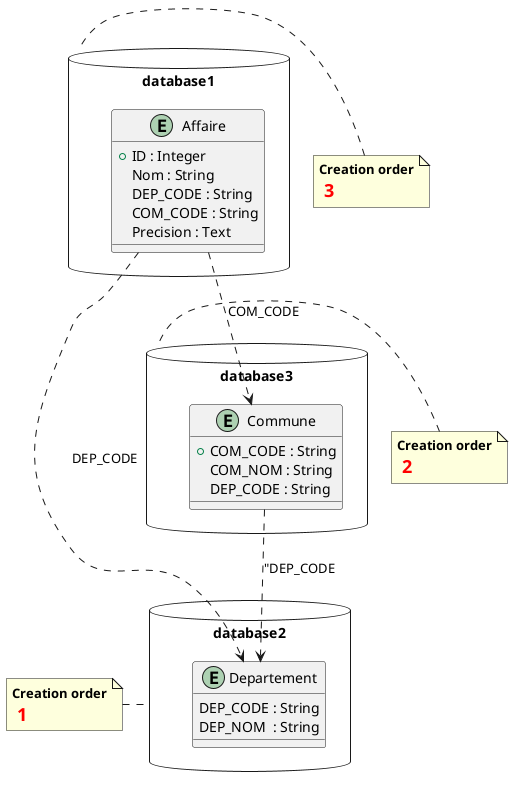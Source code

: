 @startuml


package database2 <<database>>{
    entity "Departement" as departements {
    DEP_CODE : String
    DEP_NOM  : String
    }
}
note left of database2
   <b>Creation order</b>
   <size:18><b><color:red> 1 </color></b></size> 
end note


package database3 <<database>>{
    entity "Commune" as communes {
    +COM_CODE : String
    COM_NOM : String
    DEP_CODE : String
    }
}
note left of database3
   <b>Creation order</b>
   <size:18><b><color:red> 2 </color></b></size> 
end note

package database1 <<database>>{
    entity "Affaire" as affaires {
    +ID : Integer
    Nom : String
    DEP_CODE : String
    COM_CODE : String
    Precision : Text
    }
}
note left of database1
   <b>Creation order</b>
   <size:18><b><color:red> 3 </color></b></size> 
end note




affaires ..> departements : "DEP_CODE"
affaires ..> communes : "COM_CODE"
communes ..> departements : "DEP_CODE
@enduml